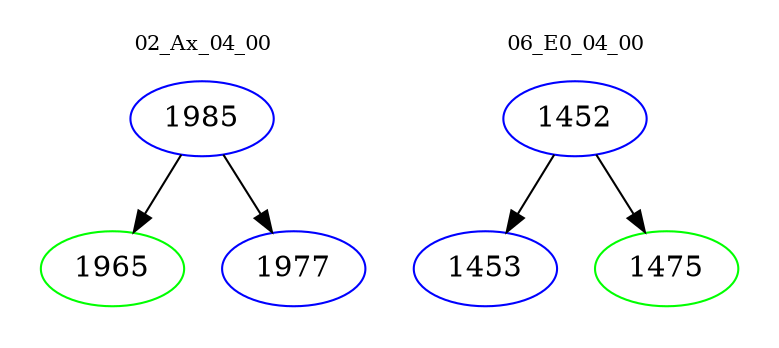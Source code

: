 digraph{
subgraph cluster_0 {
color = white
label = "02_Ax_04_00";
fontsize=10;
T0_1985 [label="1985", color="blue"]
T0_1985 -> T0_1965 [color="black"]
T0_1965 [label="1965", color="green"]
T0_1985 -> T0_1977 [color="black"]
T0_1977 [label="1977", color="blue"]
}
subgraph cluster_1 {
color = white
label = "06_E0_04_00";
fontsize=10;
T1_1452 [label="1452", color="blue"]
T1_1452 -> T1_1453 [color="black"]
T1_1453 [label="1453", color="blue"]
T1_1452 -> T1_1475 [color="black"]
T1_1475 [label="1475", color="green"]
}
}
